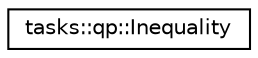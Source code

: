 digraph "Graphical Class Hierarchy"
{
 // LATEX_PDF_SIZE
  edge [fontname="Helvetica",fontsize="10",labelfontname="Helvetica",labelfontsize="10"];
  node [fontname="Helvetica",fontsize="10",shape=record];
  rankdir="LR";
  Node0 [label="tasks::qp::Inequality",height=0.2,width=0.4,color="black", fillcolor="white", style="filled",URL="$classtasks_1_1qp_1_1Inequality.html",tooltip=" "];
}
